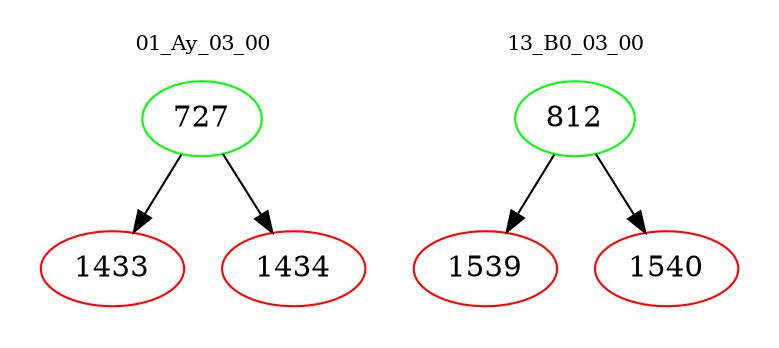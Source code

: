 digraph{
subgraph cluster_0 {
color = white
label = "01_Ay_03_00";
fontsize=10;
T0_727 [label="727", color="green"]
T0_727 -> T0_1433 [color="black"]
T0_1433 [label="1433", color="red"]
T0_727 -> T0_1434 [color="black"]
T0_1434 [label="1434", color="red"]
}
subgraph cluster_1 {
color = white
label = "13_B0_03_00";
fontsize=10;
T1_812 [label="812", color="green"]
T1_812 -> T1_1539 [color="black"]
T1_1539 [label="1539", color="red"]
T1_812 -> T1_1540 [color="black"]
T1_1540 [label="1540", color="red"]
}
}
